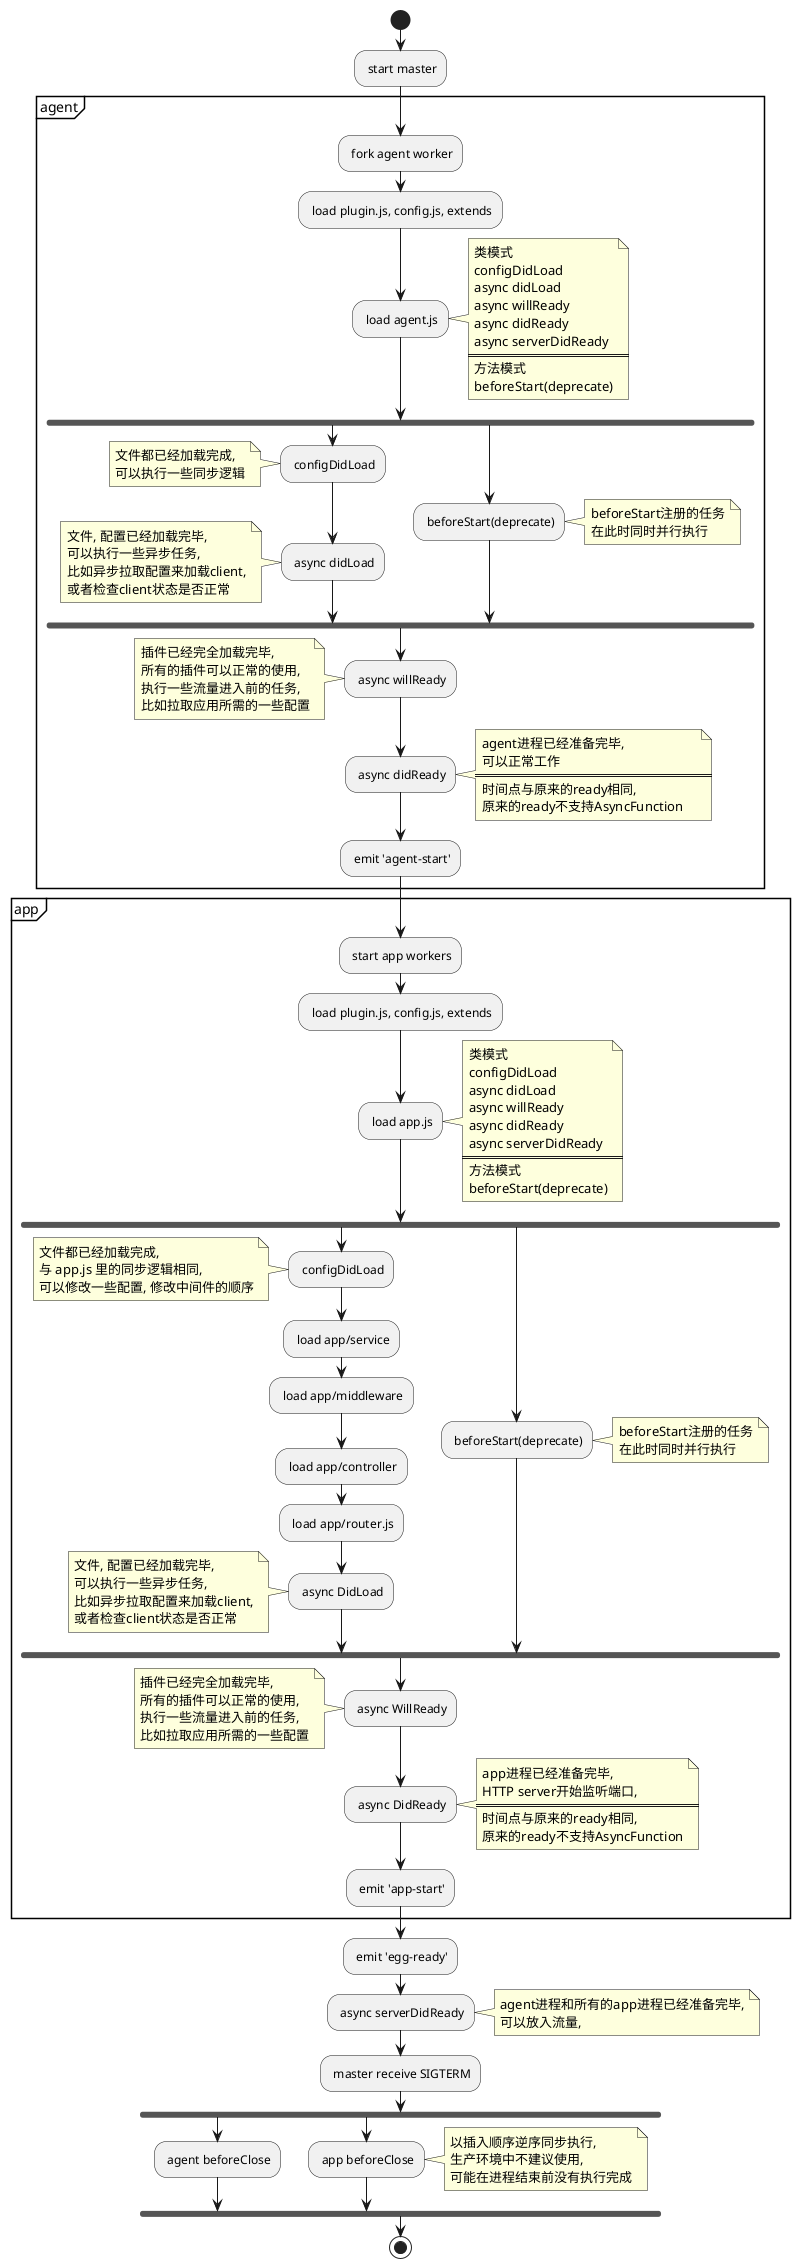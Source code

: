 @startuml
start
: start master;
partition agent {
  : fork agent worker;
  : load plugin.js, config.js, extends;
  : load agent.js;
  note right
    类模式
    configDidLoad
    async didLoad
    async willReady
    async didReady
    async serverDidReady
    ====
    方法模式
    beforeStart(deprecate)
  end note  
  fork
  : configDidLoad;
  note left
    文件都已经加载完成,
    可以执行一些同步逻辑
  end note
  : async didLoad;
  note left
    文件, 配置已经加载完毕,
    可以执行一些异步任务,
    比如异步拉取配置来加载client,
    或者检查client状态是否正常
  end note
  fork again
    : beforeStart(deprecate);
    note right
      beforeStart注册的任务
      在此时同时并行执行
    end note  
  endfork
  : async willReady;
  note left
    插件已经完全加载完毕,
    所有的插件可以正常的使用,
    执行一些流量进入前的任务,
    比如拉取应用所需的一些配置
  end note
  : async didReady;
  note right
    agent进程已经准备完毕,
    可以正常工作
    ====
    时间点与原来的ready相同,
    原来的ready不支持AsyncFunction    
  end note
  : emit 'agent-start';
}
partition app {
  : start app workers;
  : load plugin.js, config.js, extends;
  : load app.js;
  note right
    类模式
    configDidLoad
    async didLoad
    async willReady
    async didReady
    async serverDidReady
    ====
    方法模式
    beforeStart(deprecate)
  end note
  fork
    : configDidLoad;
    note left
      文件都已经加载完成,
      与 app.js 里的同步逻辑相同,
      可以修改一些配置, 修改中间件的顺序
    end note
    : load app/service;
    : load app/middleware;
    : load app/controller;
    : load app/router.js;
    : async DidLoad;
  note left
    文件, 配置已经加载完毕,
    可以执行一些异步任务,
    比如异步拉取配置来加载client,
    或者检查client状态是否正常
  end note
  fork again
    : beforeStart(deprecate);
    note right
      beforeStart注册的任务
      在此时同时并行执行
    end note
  end fork
    : async WillReady;
  note left
    插件已经完全加载完毕,
    所有的插件可以正常的使用,
    执行一些流量进入前的任务,
    比如拉取应用所需的一些配置
  end note
  : async DidReady;
  note right
    app进程已经准备完毕,
    HTTP server开始监听端口,
    ====
    时间点与原来的ready相同,
    原来的ready不支持AsyncFunction
  end note
  : emit 'app-start';
}
: emit 'egg-ready';
: async serverDidReady;
note right
  agent进程和所有的app进程已经准备完毕,
  可以放入流量,
end note
: master receive SIGTERM;
fork
: agent beforeClose;
fork again
: app beforeClose;
note right
  以插入顺序逆序同步执行,
  生产环境中不建议使用,
  可能在进程结束前没有执行完成
end note
endfork
stop
@enduml